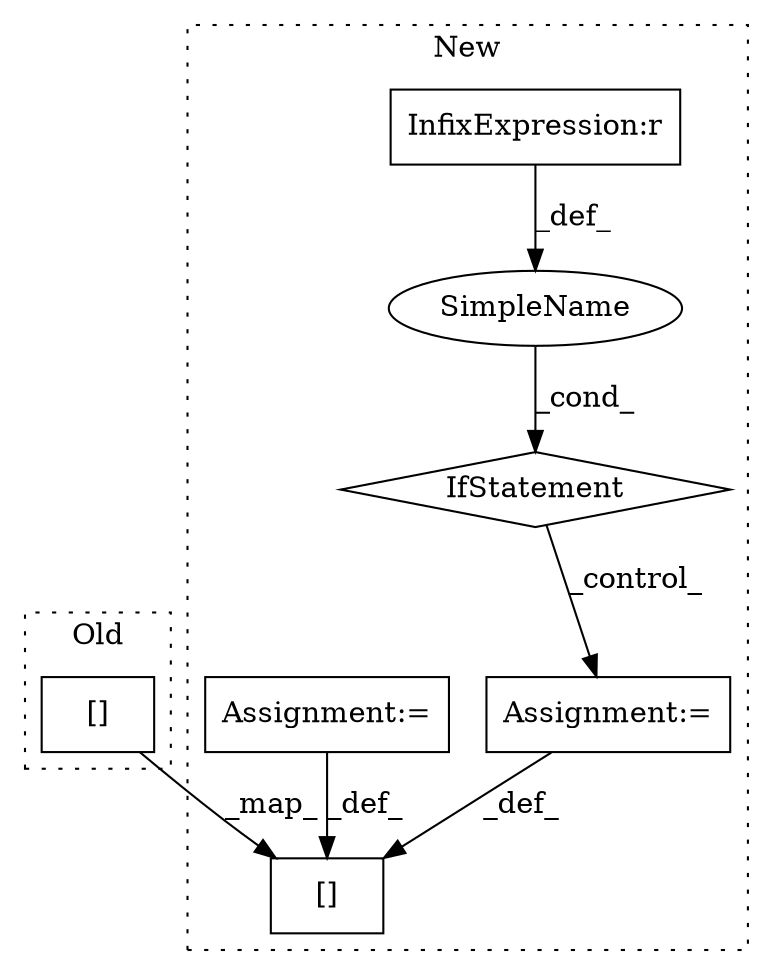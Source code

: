 digraph G {
subgraph cluster0 {
1 [label="[]" a="2" s="3102,3127" l="22,1" shape="box"];
label = "Old";
style="dotted";
}
subgraph cluster1 {
2 [label="[]" a="2" s="3372,3397" l="22,1" shape="box"];
3 [label="Assignment:=" a="7" s="2292" l="1" shape="box"];
4 [label="IfStatement" a="25" s="2186,2258" l="4,2" shape="diamond"];
5 [label="SimpleName" a="42" s="" l="" shape="ellipse"];
6 [label="InfixExpression:r" a="27" s="2252" l="4" shape="box"];
7 [label="Assignment:=" a="7" s="1385" l="1" shape="box"];
label = "New";
style="dotted";
}
1 -> 2 [label="_map_"];
3 -> 2 [label="_def_"];
4 -> 3 [label="_control_"];
5 -> 4 [label="_cond_"];
6 -> 5 [label="_def_"];
7 -> 2 [label="_def_"];
}